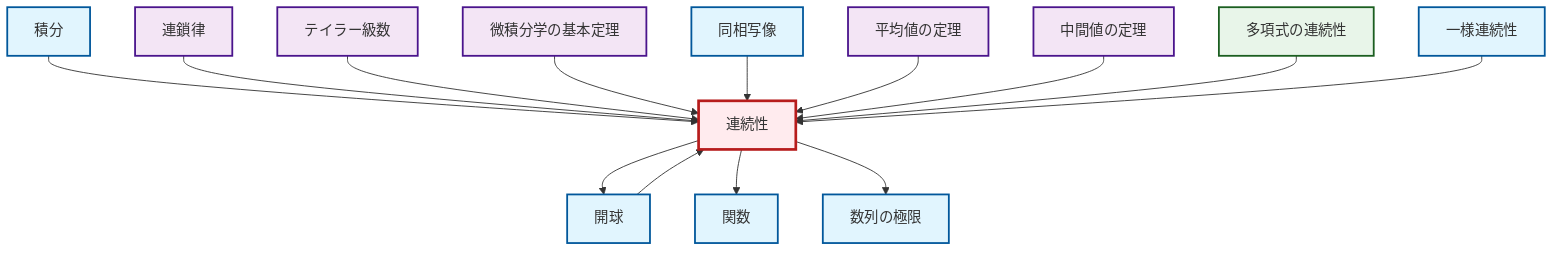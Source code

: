 graph TD
    classDef definition fill:#e1f5fe,stroke:#01579b,stroke-width:2px
    classDef theorem fill:#f3e5f5,stroke:#4a148c,stroke-width:2px
    classDef axiom fill:#fff3e0,stroke:#e65100,stroke-width:2px
    classDef example fill:#e8f5e9,stroke:#1b5e20,stroke-width:2px
    classDef current fill:#ffebee,stroke:#b71c1c,stroke-width:3px
    def-limit["数列の極限"]:::definition
    thm-taylor-series["テイラー級数"]:::theorem
    def-function["関数"]:::definition
    def-homeomorphism["同相写像"]:::definition
    thm-intermediate-value["中間値の定理"]:::theorem
    def-open-ball["開球"]:::definition
    thm-chain-rule["連鎖律"]:::theorem
    def-uniform-continuity["一様連続性"]:::definition
    thm-fundamental-calculus["微積分学の基本定理"]:::theorem
    ex-polynomial-continuity["多項式の連続性"]:::example
    def-integral["積分"]:::definition
    def-continuity["連続性"]:::definition
    thm-mean-value["平均値の定理"]:::theorem
    def-continuity --> def-open-ball
    def-integral --> def-continuity
    thm-chain-rule --> def-continuity
    def-open-ball --> def-continuity
    thm-taylor-series --> def-continuity
    def-continuity --> def-function
    thm-fundamental-calculus --> def-continuity
    def-homeomorphism --> def-continuity
    thm-mean-value --> def-continuity
    thm-intermediate-value --> def-continuity
    def-continuity --> def-limit
    ex-polynomial-continuity --> def-continuity
    def-uniform-continuity --> def-continuity
    class def-continuity current